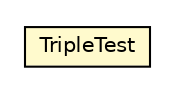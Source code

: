 #!/usr/local/bin/dot
#
# Class diagram 
# Generated by UMLGraph version 5.2 (http://www.umlgraph.org/)
#

digraph G {
	edge [fontname="Helvetica",fontsize=10,labelfontname="Helvetica",labelfontsize=10];
	node [fontname="Helvetica",fontsize=10,shape=plaintext];
	nodesep=0.25;
	ranksep=0.5;
	// it.unica.foresee.tests.TripleTest
	c394 [label=<<table title="it.unica.foresee.tests.TripleTest" border="0" cellborder="1" cellspacing="0" cellpadding="2" port="p" bgcolor="lemonChiffon" href="./TripleTest.html">
		<tr><td><table border="0" cellspacing="0" cellpadding="1">
<tr><td align="center" balign="center"> TripleTest </td></tr>
		</table></td></tr>
		</table>>, fontname="Helvetica", fontcolor="black", fontsize=10.0];
}

